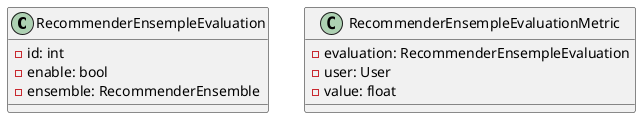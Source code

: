 @startuml
class RecommenderEnsempleEvaluation {
    - id: int
    - enable: bool
    - ensemble: RecommenderEnsemble
}

class RecommenderEnsempleEvaluationMetric {
    - evaluation: RecommenderEnsempleEvaluation
    - user: User
    - value: float
}

@enduml